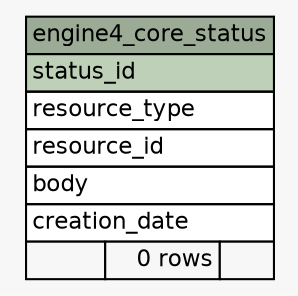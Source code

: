// dot 2.38.0 on Windows 10 10.0
// SchemaSpy rev 590
digraph "engine4_core_status" {
  graph [
    rankdir="RL"
    bgcolor="#f7f7f7"
    nodesep="0.18"
    ranksep="0.46"
    fontname="Helvetica"
    fontsize="11"
  ];
  node [
    fontname="Helvetica"
    fontsize="11"
    shape="plaintext"
  ];
  edge [
    arrowsize="0.8"
  ];
  "engine4_core_status" [
    label=<
    <TABLE BORDER="0" CELLBORDER="1" CELLSPACING="0" BGCOLOR="#ffffff">
      <TR><TD COLSPAN="3" BGCOLOR="#9bab96" ALIGN="CENTER">engine4_core_status</TD></TR>
      <TR><TD PORT="status_id" COLSPAN="3" BGCOLOR="#bed1b8" ALIGN="LEFT">status_id</TD></TR>
      <TR><TD PORT="resource_type" COLSPAN="3" ALIGN="LEFT">resource_type</TD></TR>
      <TR><TD PORT="resource_id" COLSPAN="3" ALIGN="LEFT">resource_id</TD></TR>
      <TR><TD PORT="body" COLSPAN="3" ALIGN="LEFT">body</TD></TR>
      <TR><TD PORT="creation_date" COLSPAN="3" ALIGN="LEFT">creation_date</TD></TR>
      <TR><TD ALIGN="LEFT" BGCOLOR="#f7f7f7">  </TD><TD ALIGN="RIGHT" BGCOLOR="#f7f7f7">0 rows</TD><TD ALIGN="RIGHT" BGCOLOR="#f7f7f7">  </TD></TR>
    </TABLE>>
    URL="tables/engine4_core_status.html"
    tooltip="engine4_core_status"
  ];
}
